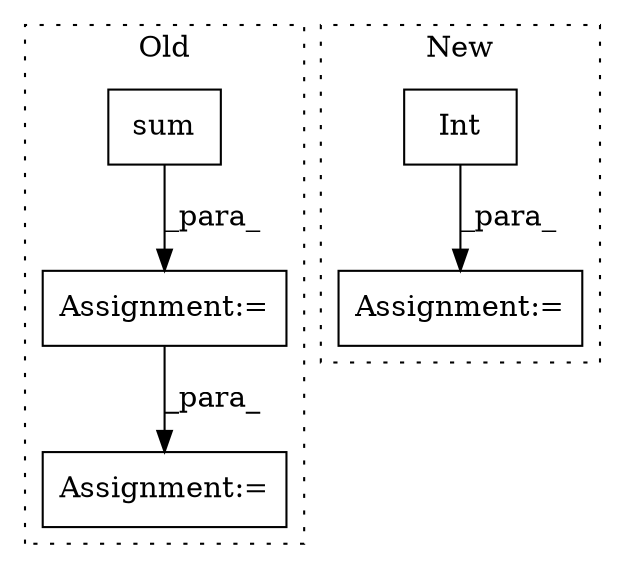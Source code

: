 digraph G {
subgraph cluster0 {
1 [label="sum" a="32" s="3357" l="5" shape="box"];
4 [label="Assignment:=" a="7" s="3480" l="1" shape="box"];
5 [label="Assignment:=" a="7" s="3376" l="1" shape="box"];
label = "Old";
style="dotted";
}
subgraph cluster1 {
2 [label="Int" a="32" s="3190,3214" l="4,1" shape="box"];
3 [label="Assignment:=" a="7" s="3189" l="1" shape="box"];
label = "New";
style="dotted";
}
1 -> 5 [label="_para_"];
2 -> 3 [label="_para_"];
5 -> 4 [label="_para_"];
}